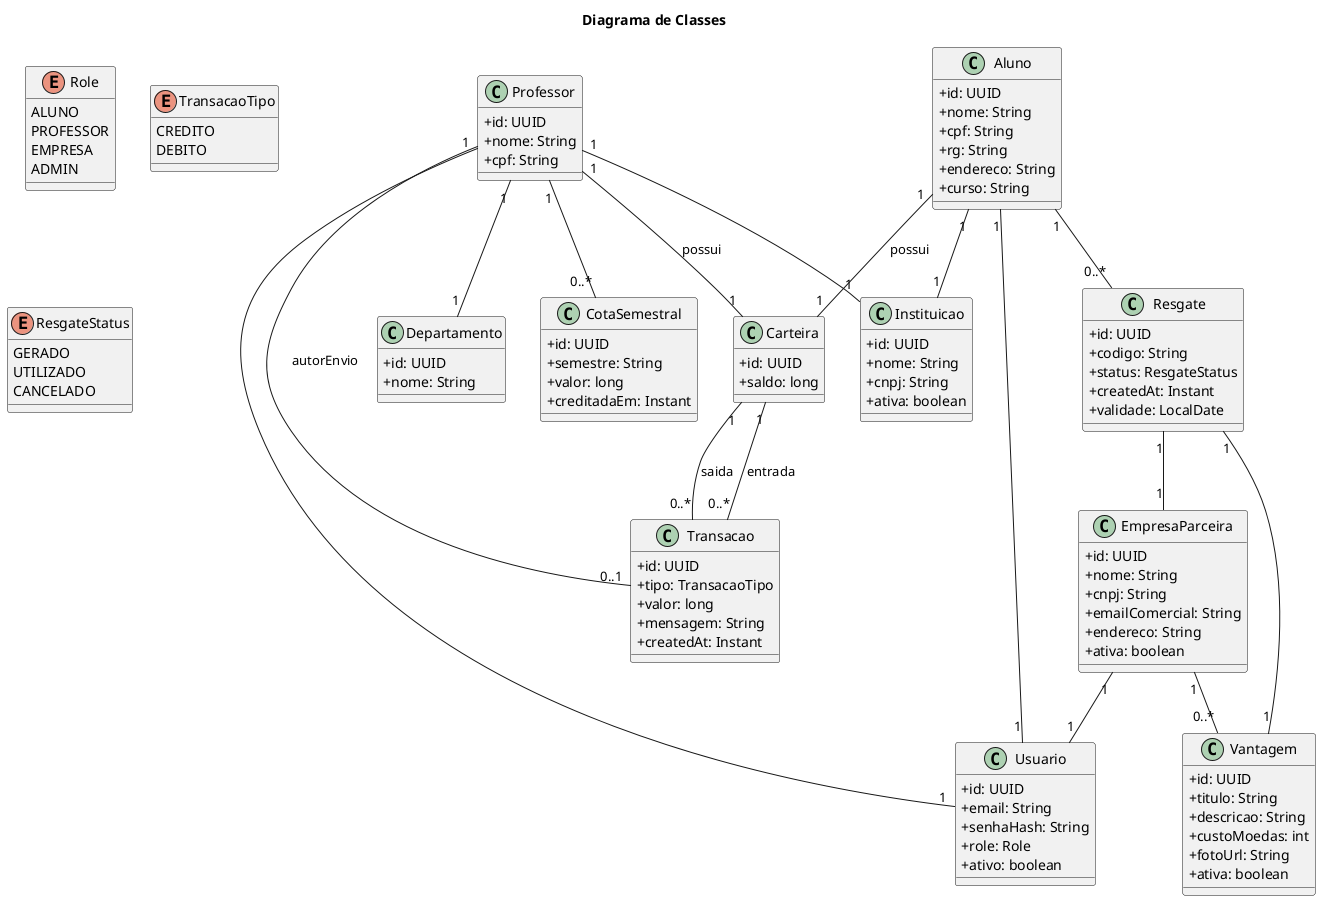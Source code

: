 @startuml
title Diagrama de Classes 
skinparam classAttributeIconSize 0

class Usuario {
  +id: UUID
  +email: String
  +senhaHash: String
  +role: Role
  +ativo: boolean
}

enum Role {
  ALUNO
  PROFESSOR
  EMPRESA
  ADMIN
}

class Instituicao {
  +id: UUID
  +nome: String
  +cnpj: String
  +ativa: boolean
}

class Departamento {
  +id: UUID
  +nome: String
}

class Professor {
  +id: UUID
  +nome: String
  +cpf: String
}
Professor "1" -- "1" Usuario
Professor "1" -- "1" Instituicao
Professor "1" -- "1" Departamento

class Aluno {
  +id: UUID
  +nome: String
  +cpf: String
  +rg: String
  +endereco: String
  +curso: String
}
Aluno "1" -- "1" Usuario
Aluno "1" -- "1" Instituicao

class EmpresaParceira {
  +id: UUID
  +nome: String
  +cnpj: String
  +emailComercial: String
  +endereco: String
  +ativa: boolean
}
EmpresaParceira "1" -- "1" Usuario

class Vantagem {
  +id: UUID
  +titulo: String
  +descricao: String
  +custoMoedas: int
  +fotoUrl: String
  +ativa: boolean
}
EmpresaParceira "1" -- "0..*" Vantagem

class Carteira {
  +id: UUID
  +saldo: long
}
Aluno "1" -- "1" Carteira : possui
Professor "1" -- "1" Carteira : possui

class Transacao {
  +id: UUID
  +tipo: TransacaoTipo
  +valor: long
  +mensagem: String
  +createdAt: Instant
}

enum TransacaoTipo {
  CREDITO
  DEBITO
}

Carteira "1" -- "0..*" Transacao : entrada
Carteira "1" -- "0..*" Transacao : saida
Transacao "0..1" -- Professor : autorEnvio

class Resgate {
  +id: UUID
  +codigo: String
  +status: ResgateStatus
  +createdAt: Instant
  +validade: LocalDate
}

enum ResgateStatus {
  GERADO
  UTILIZADO
  CANCELADO
}

Aluno "1" -- "0..*" Resgate
Resgate "1" -- "1" Vantagem
Resgate "1" -- "1" EmpresaParceira

class CotaSemestral {
  +id: UUID
  +semestre: String
  +valor: long
  +creditadaEm: Instant
}
Professor "1" -- "0..*" CotaSemestral

@enduml
